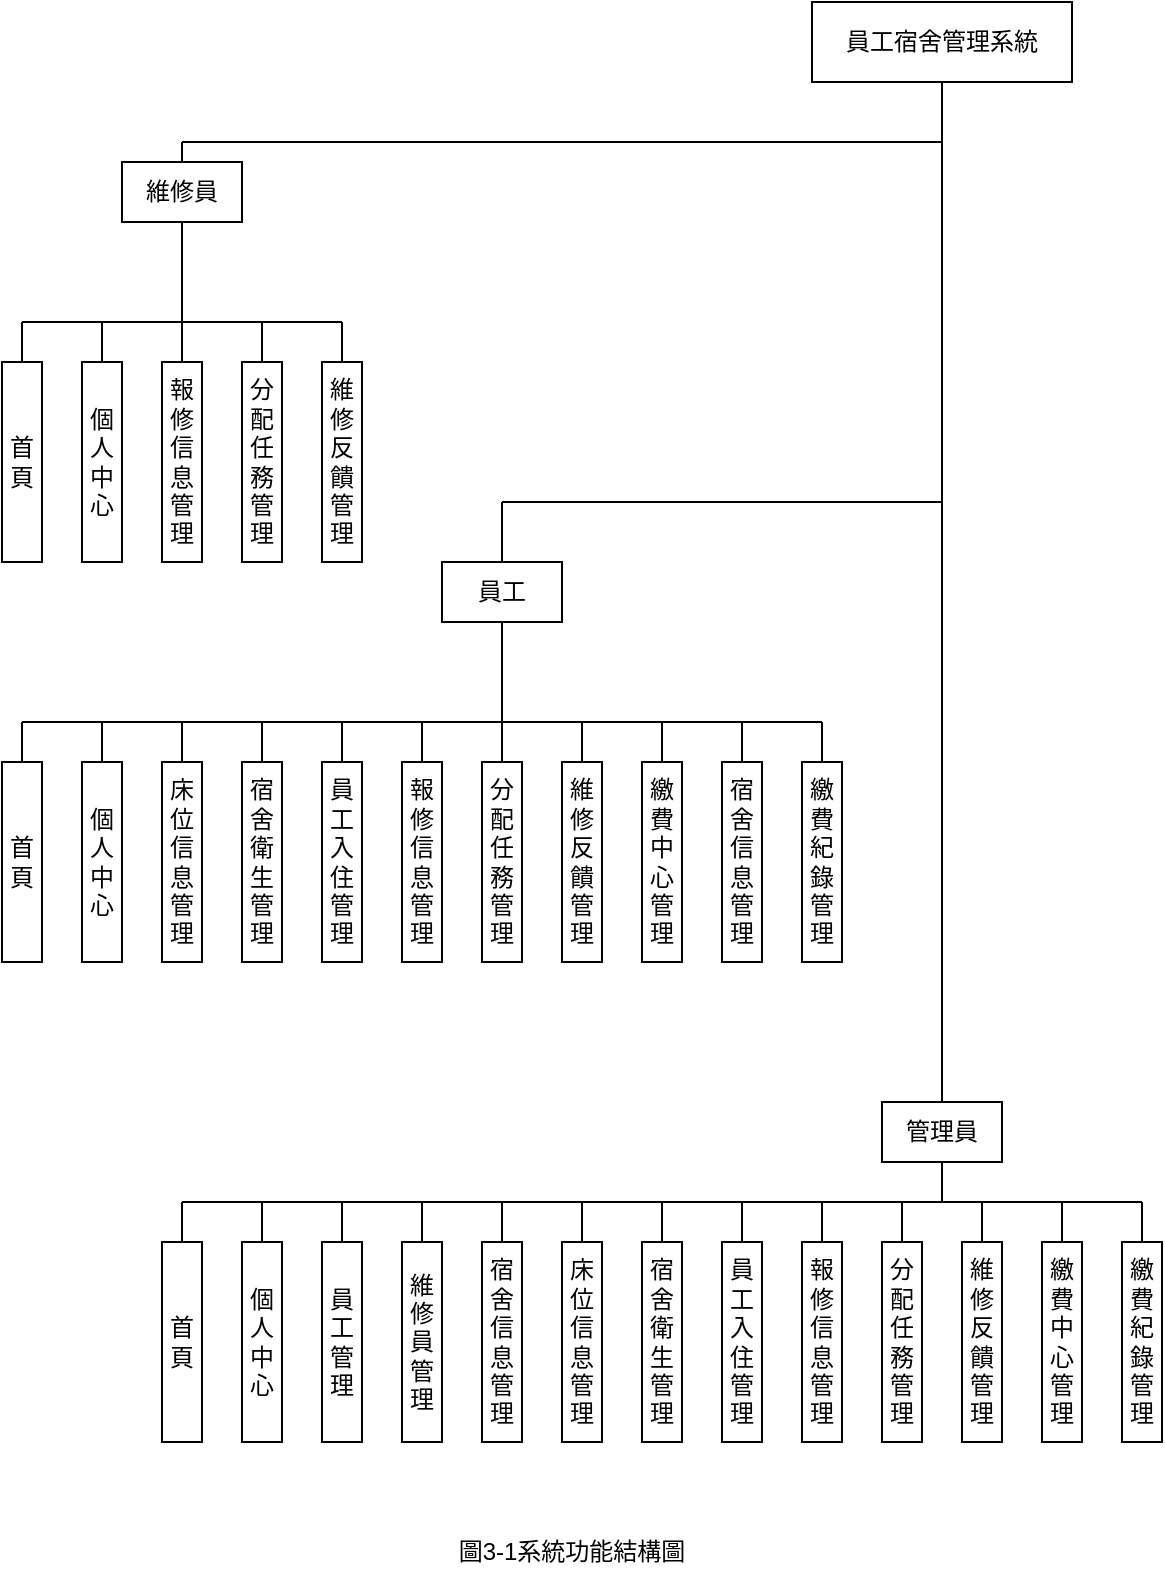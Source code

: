 <mxfile version="22.1.11" type="google">
  <diagram name="第 1 页" id="ajyKD2jMGXxQopqteJ6_">
    <mxGraphModel grid="1" page="1" gridSize="10" guides="1" tooltips="1" connect="1" arrows="1" fold="1" pageScale="1" pageWidth="827" pageHeight="1169" math="0" shadow="0">
      <root>
        <mxCell id="0" />
        <mxCell id="1" parent="0" />
        <mxCell id="vbnZyEim4dT64DX8d5gI-1" value="員工宿舍管理系統" style="rounded=0;whiteSpace=wrap;html=1;" vertex="1" parent="1">
          <mxGeometry x="565" y="10" width="130" height="40" as="geometry" />
        </mxCell>
        <mxCell id="vbnZyEim4dT64DX8d5gI-2" value="維修員" style="rounded=0;whiteSpace=wrap;html=1;" vertex="1" parent="1">
          <mxGeometry x="220" y="90" width="60" height="30" as="geometry" />
        </mxCell>
        <mxCell id="vbnZyEim4dT64DX8d5gI-7" value="員工管理" style="rounded=0;whiteSpace=wrap;html=1;" vertex="1" parent="1">
          <mxGeometry x="320" y="630" width="20" height="100" as="geometry" />
        </mxCell>
        <mxCell id="vbnZyEim4dT64DX8d5gI-8" value="管理員" style="rounded=0;whiteSpace=wrap;html=1;" vertex="1" parent="1">
          <mxGeometry x="600" y="560" width="60" height="30" as="geometry" />
        </mxCell>
        <mxCell id="vbnZyEim4dT64DX8d5gI-9" value="繳費紀錄管理" style="rounded=0;whiteSpace=wrap;html=1;" vertex="1" parent="1">
          <mxGeometry x="560" y="390" width="20" height="100" as="geometry" />
        </mxCell>
        <mxCell id="vbnZyEim4dT64DX8d5gI-10" value="宿舍信息管理" style="rounded=0;whiteSpace=wrap;html=1;" vertex="1" parent="1">
          <mxGeometry x="520" y="390" width="20" height="100" as="geometry" />
        </mxCell>
        <mxCell id="vbnZyEim4dT64DX8d5gI-11" value="繳費中心管理" style="rounded=0;whiteSpace=wrap;html=1;" vertex="1" parent="1">
          <mxGeometry x="480" y="390" width="20" height="100" as="geometry" />
        </mxCell>
        <mxCell id="vbnZyEim4dT64DX8d5gI-12" value="員工入住管理" style="rounded=0;whiteSpace=wrap;html=1;" vertex="1" parent="1">
          <mxGeometry x="320" y="390" width="20" height="100" as="geometry" />
        </mxCell>
        <mxCell id="vbnZyEim4dT64DX8d5gI-14" value="宿舍衛生管理" style="rounded=0;whiteSpace=wrap;html=1;" vertex="1" parent="1">
          <mxGeometry x="280" y="390" width="20" height="100" as="geometry" />
        </mxCell>
        <mxCell id="vbnZyEim4dT64DX8d5gI-15" value="床位信息管理" style="rounded=0;whiteSpace=wrap;html=1;" vertex="1" parent="1">
          <mxGeometry x="240" y="390" width="20" height="100" as="geometry" />
        </mxCell>
        <mxCell id="vbnZyEim4dT64DX8d5gI-16" value="員工" style="rounded=0;whiteSpace=wrap;html=1;" vertex="1" parent="1">
          <mxGeometry x="380" y="290" width="60" height="30" as="geometry" />
        </mxCell>
        <mxCell id="vbnZyEim4dT64DX8d5gI-17" value="維修反饋管理" style="rounded=0;whiteSpace=wrap;html=1;" vertex="1" parent="1">
          <mxGeometry x="320" y="190" width="20" height="100" as="geometry" />
        </mxCell>
        <mxCell id="vbnZyEim4dT64DX8d5gI-18" value="分配任務管理" style="rounded=0;whiteSpace=wrap;html=1;" vertex="1" parent="1">
          <mxGeometry x="280" y="190" width="20" height="100" as="geometry" />
        </mxCell>
        <mxCell id="vbnZyEim4dT64DX8d5gI-19" value="報修信息管理" style="rounded=0;whiteSpace=wrap;html=1;" vertex="1" parent="1">
          <mxGeometry x="240" y="190" width="20" height="100" as="geometry" />
        </mxCell>
        <mxCell id="vbnZyEim4dT64DX8d5gI-20" value="個人中心" style="rounded=0;whiteSpace=wrap;html=1;" vertex="1" parent="1">
          <mxGeometry x="200" y="190" width="20" height="100" as="geometry" />
        </mxCell>
        <mxCell id="vbnZyEim4dT64DX8d5gI-21" value="首頁" style="rounded=0;whiteSpace=wrap;html=1;rotation=0;" vertex="1" parent="1">
          <mxGeometry x="160" y="190" width="20" height="100" as="geometry" />
        </mxCell>
        <mxCell id="vbnZyEim4dT64DX8d5gI-23" value="首頁" style="rounded=0;whiteSpace=wrap;html=1;rotation=0;" vertex="1" parent="1">
          <mxGeometry x="160" y="390" width="20" height="100" as="geometry" />
        </mxCell>
        <mxCell id="vbnZyEim4dT64DX8d5gI-25" value="個人中心" style="rounded=0;whiteSpace=wrap;html=1;" vertex="1" parent="1">
          <mxGeometry x="200" y="390" width="20" height="100" as="geometry" />
        </mxCell>
        <mxCell id="vbnZyEim4dT64DX8d5gI-26" value="報修信息管理" style="rounded=0;whiteSpace=wrap;html=1;" vertex="1" parent="1">
          <mxGeometry x="360" y="390" width="20" height="100" as="geometry" />
        </mxCell>
        <mxCell id="vbnZyEim4dT64DX8d5gI-27" value="分配任務管理" style="rounded=0;whiteSpace=wrap;html=1;" vertex="1" parent="1">
          <mxGeometry x="400" y="390" width="20" height="100" as="geometry" />
        </mxCell>
        <mxCell id="vbnZyEim4dT64DX8d5gI-28" value="維修反饋管理" style="rounded=0;whiteSpace=wrap;html=1;" vertex="1" parent="1">
          <mxGeometry x="440" y="390" width="20" height="100" as="geometry" />
        </mxCell>
        <mxCell id="vbnZyEim4dT64DX8d5gI-29" value="首頁" style="rounded=0;whiteSpace=wrap;html=1;rotation=0;" vertex="1" parent="1">
          <mxGeometry x="240" y="630" width="20" height="100" as="geometry" />
        </mxCell>
        <mxCell id="vbnZyEim4dT64DX8d5gI-30" value="個人中心" style="rounded=0;whiteSpace=wrap;html=1;" vertex="1" parent="1">
          <mxGeometry x="280" y="630" width="20" height="100" as="geometry" />
        </mxCell>
        <mxCell id="vbnZyEim4dT64DX8d5gI-31" value="維修員管理" style="rounded=0;whiteSpace=wrap;html=1;" vertex="1" parent="1">
          <mxGeometry x="360" y="630" width="20" height="100" as="geometry" />
        </mxCell>
        <mxCell id="vbnZyEim4dT64DX8d5gI-32" value="宿舍信息管理" style="rounded=0;whiteSpace=wrap;html=1;" vertex="1" parent="1">
          <mxGeometry x="400" y="630" width="20" height="100" as="geometry" />
        </mxCell>
        <mxCell id="vbnZyEim4dT64DX8d5gI-33" value="床位信息管理" style="rounded=0;whiteSpace=wrap;html=1;" vertex="1" parent="1">
          <mxGeometry x="440" y="630" width="20" height="100" as="geometry" />
        </mxCell>
        <mxCell id="vbnZyEim4dT64DX8d5gI-34" value="宿舍衛生管理" style="rounded=0;whiteSpace=wrap;html=1;" vertex="1" parent="1">
          <mxGeometry x="480" y="630" width="20" height="100" as="geometry" />
        </mxCell>
        <mxCell id="vbnZyEim4dT64DX8d5gI-35" value="員工入住管理" style="rounded=0;whiteSpace=wrap;html=1;" vertex="1" parent="1">
          <mxGeometry x="520" y="630" width="20" height="100" as="geometry" />
        </mxCell>
        <mxCell id="vbnZyEim4dT64DX8d5gI-37" value="報修信息管理" style="rounded=0;whiteSpace=wrap;html=1;" vertex="1" parent="1">
          <mxGeometry x="560" y="630" width="20" height="100" as="geometry" />
        </mxCell>
        <mxCell id="vbnZyEim4dT64DX8d5gI-38" value="分配任務管理" style="rounded=0;whiteSpace=wrap;html=1;" vertex="1" parent="1">
          <mxGeometry x="600" y="630" width="20" height="100" as="geometry" />
        </mxCell>
        <mxCell id="vbnZyEim4dT64DX8d5gI-39" value="維修反饋管理" style="rounded=0;whiteSpace=wrap;html=1;" vertex="1" parent="1">
          <mxGeometry x="640" y="630" width="20" height="100" as="geometry" />
        </mxCell>
        <mxCell id="vbnZyEim4dT64DX8d5gI-40" value="繳費中心管理" style="rounded=0;whiteSpace=wrap;html=1;" vertex="1" parent="1">
          <mxGeometry x="680" y="630" width="20" height="100" as="geometry" />
        </mxCell>
        <mxCell id="vbnZyEim4dT64DX8d5gI-41" value="繳費紀錄管理" style="rounded=0;whiteSpace=wrap;html=1;" vertex="1" parent="1">
          <mxGeometry x="720" y="630" width="20" height="100" as="geometry" />
        </mxCell>
        <mxCell id="vbnZyEim4dT64DX8d5gI-44" value="" style="endArrow=none;html=1;rounded=0;entryX=0.5;entryY=1;entryDx=0;entryDy=0;" edge="1" parent="1" source="vbnZyEim4dT64DX8d5gI-19" target="vbnZyEim4dT64DX8d5gI-2">
          <mxGeometry width="50" height="50" relative="1" as="geometry">
            <mxPoint x="340" y="220" as="sourcePoint" />
            <mxPoint x="270" y="150" as="targetPoint" />
          </mxGeometry>
        </mxCell>
        <mxCell id="vbnZyEim4dT64DX8d5gI-45" value="" style="endArrow=none;html=1;rounded=0;entryX=0.5;entryY=0;entryDx=0;entryDy=0;" edge="1" parent="1" target="vbnZyEim4dT64DX8d5gI-21">
          <mxGeometry width="50" height="50" relative="1" as="geometry">
            <mxPoint x="170" y="170" as="sourcePoint" />
            <mxPoint x="390" y="170" as="targetPoint" />
          </mxGeometry>
        </mxCell>
        <mxCell id="vbnZyEim4dT64DX8d5gI-46" value="" style="endArrow=none;html=1;rounded=0;" edge="1" parent="1">
          <mxGeometry width="50" height="50" relative="1" as="geometry">
            <mxPoint x="170" y="170" as="sourcePoint" />
            <mxPoint x="330" y="170" as="targetPoint" />
          </mxGeometry>
        </mxCell>
        <mxCell id="vbnZyEim4dT64DX8d5gI-47" value="" style="endArrow=none;html=1;rounded=0;" edge="1" parent="1" source="vbnZyEim4dT64DX8d5gI-17">
          <mxGeometry width="50" height="50" relative="1" as="geometry">
            <mxPoint x="310" y="200" as="sourcePoint" />
            <mxPoint x="330" y="170" as="targetPoint" />
          </mxGeometry>
        </mxCell>
        <mxCell id="vbnZyEim4dT64DX8d5gI-48" value="" style="endArrow=none;html=1;rounded=0;exitX=0.5;exitY=0;exitDx=0;exitDy=0;" edge="1" parent="1" source="vbnZyEim4dT64DX8d5gI-18">
          <mxGeometry width="50" height="50" relative="1" as="geometry">
            <mxPoint x="310" y="200" as="sourcePoint" />
            <mxPoint x="290" y="170" as="targetPoint" />
          </mxGeometry>
        </mxCell>
        <mxCell id="vbnZyEim4dT64DX8d5gI-49" value="" style="endArrow=none;html=1;rounded=0;exitX=0.5;exitY=0;exitDx=0;exitDy=0;" edge="1" parent="1" source="vbnZyEim4dT64DX8d5gI-20">
          <mxGeometry width="50" height="50" relative="1" as="geometry">
            <mxPoint x="310" y="200" as="sourcePoint" />
            <mxPoint x="210" y="170" as="targetPoint" />
          </mxGeometry>
        </mxCell>
        <mxCell id="vbnZyEim4dT64DX8d5gI-50" value="" style="endArrow=none;html=1;rounded=0;exitX=0.5;exitY=1;exitDx=0;exitDy=0;entryX=0.5;entryY=0;entryDx=0;entryDy=0;" edge="1" parent="1" source="vbnZyEim4dT64DX8d5gI-16" target="vbnZyEim4dT64DX8d5gI-27">
          <mxGeometry width="50" height="50" relative="1" as="geometry">
            <mxPoint x="460" y="320" as="sourcePoint" />
            <mxPoint x="510" y="270" as="targetPoint" />
          </mxGeometry>
        </mxCell>
        <mxCell id="vbnZyEim4dT64DX8d5gI-51" value="" style="endArrow=none;html=1;rounded=0;exitX=0.5;exitY=0;exitDx=0;exitDy=0;" edge="1" parent="1" source="vbnZyEim4dT64DX8d5gI-23">
          <mxGeometry width="50" height="50" relative="1" as="geometry">
            <mxPoint x="380" y="420" as="sourcePoint" />
            <mxPoint x="170" y="370" as="targetPoint" />
          </mxGeometry>
        </mxCell>
        <mxCell id="vbnZyEim4dT64DX8d5gI-52" value="" style="endArrow=none;html=1;rounded=0;" edge="1" parent="1">
          <mxGeometry width="50" height="50" relative="1" as="geometry">
            <mxPoint x="170" y="370" as="sourcePoint" />
            <mxPoint x="570" y="370" as="targetPoint" />
          </mxGeometry>
        </mxCell>
        <mxCell id="vbnZyEim4dT64DX8d5gI-53" value="" style="endArrow=none;html=1;rounded=0;exitX=0.5;exitY=0;exitDx=0;exitDy=0;" edge="1" parent="1" source="vbnZyEim4dT64DX8d5gI-9">
          <mxGeometry width="50" height="50" relative="1" as="geometry">
            <mxPoint x="380" y="420" as="sourcePoint" />
            <mxPoint x="570" y="370" as="targetPoint" />
          </mxGeometry>
        </mxCell>
        <mxCell id="vbnZyEim4dT64DX8d5gI-55" value="" style="endArrow=none;html=1;rounded=0;exitX=0.5;exitY=0;exitDx=0;exitDy=0;" edge="1" parent="1" source="vbnZyEim4dT64DX8d5gI-10">
          <mxGeometry width="50" height="50" relative="1" as="geometry">
            <mxPoint x="380" y="420" as="sourcePoint" />
            <mxPoint x="530" y="370" as="targetPoint" />
          </mxGeometry>
        </mxCell>
        <mxCell id="vbnZyEim4dT64DX8d5gI-56" value="" style="endArrow=none;html=1;rounded=0;exitX=0.5;exitY=0;exitDx=0;exitDy=0;" edge="1" parent="1" source="vbnZyEim4dT64DX8d5gI-11">
          <mxGeometry width="50" height="50" relative="1" as="geometry">
            <mxPoint x="380" y="420" as="sourcePoint" />
            <mxPoint x="490" y="370" as="targetPoint" />
          </mxGeometry>
        </mxCell>
        <mxCell id="vbnZyEim4dT64DX8d5gI-57" value="" style="endArrow=none;html=1;rounded=0;exitX=0.5;exitY=0;exitDx=0;exitDy=0;" edge="1" parent="1" source="vbnZyEim4dT64DX8d5gI-28">
          <mxGeometry width="50" height="50" relative="1" as="geometry">
            <mxPoint x="380" y="420" as="sourcePoint" />
            <mxPoint x="450" y="370" as="targetPoint" />
          </mxGeometry>
        </mxCell>
        <mxCell id="vbnZyEim4dT64DX8d5gI-58" value="" style="endArrow=none;html=1;rounded=0;" edge="1" parent="1">
          <mxGeometry width="50" height="50" relative="1" as="geometry">
            <mxPoint x="370" y="390" as="sourcePoint" />
            <mxPoint x="370" y="370" as="targetPoint" />
          </mxGeometry>
        </mxCell>
        <mxCell id="vbnZyEim4dT64DX8d5gI-59" value="" style="endArrow=none;html=1;rounded=0;exitX=0.5;exitY=0;exitDx=0;exitDy=0;" edge="1" parent="1" source="vbnZyEim4dT64DX8d5gI-12">
          <mxGeometry width="50" height="50" relative="1" as="geometry">
            <mxPoint x="380" y="420" as="sourcePoint" />
            <mxPoint x="330" y="370" as="targetPoint" />
          </mxGeometry>
        </mxCell>
        <mxCell id="vbnZyEim4dT64DX8d5gI-60" value="" style="endArrow=none;html=1;rounded=0;exitX=0.5;exitY=0;exitDx=0;exitDy=0;" edge="1" parent="1" source="vbnZyEim4dT64DX8d5gI-14">
          <mxGeometry width="50" height="50" relative="1" as="geometry">
            <mxPoint x="380" y="420" as="sourcePoint" />
            <mxPoint x="290" y="370" as="targetPoint" />
          </mxGeometry>
        </mxCell>
        <mxCell id="vbnZyEim4dT64DX8d5gI-61" value="" style="endArrow=none;html=1;rounded=0;exitX=0.5;exitY=0;exitDx=0;exitDy=0;" edge="1" parent="1" source="vbnZyEim4dT64DX8d5gI-15">
          <mxGeometry width="50" height="50" relative="1" as="geometry">
            <mxPoint x="380" y="420" as="sourcePoint" />
            <mxPoint x="250" y="370" as="targetPoint" />
          </mxGeometry>
        </mxCell>
        <mxCell id="vbnZyEim4dT64DX8d5gI-62" value="" style="endArrow=none;html=1;rounded=0;exitX=0.5;exitY=0;exitDx=0;exitDy=0;" edge="1" parent="1" source="vbnZyEim4dT64DX8d5gI-25">
          <mxGeometry width="50" height="50" relative="1" as="geometry">
            <mxPoint x="380" y="420" as="sourcePoint" />
            <mxPoint x="210" y="370" as="targetPoint" />
          </mxGeometry>
        </mxCell>
        <mxCell id="vbnZyEim4dT64DX8d5gI-63" value="" style="endArrow=none;html=1;rounded=0;entryX=0.5;entryY=1;entryDx=0;entryDy=0;" edge="1" parent="1" target="vbnZyEim4dT64DX8d5gI-8">
          <mxGeometry width="50" height="50" relative="1" as="geometry">
            <mxPoint x="630" y="610" as="sourcePoint" />
            <mxPoint x="580" y="600" as="targetPoint" />
          </mxGeometry>
        </mxCell>
        <mxCell id="vbnZyEim4dT64DX8d5gI-64" value="" style="endArrow=none;html=1;rounded=0;exitX=0.5;exitY=0;exitDx=0;exitDy=0;" edge="1" parent="1" source="vbnZyEim4dT64DX8d5gI-29">
          <mxGeometry width="50" height="50" relative="1" as="geometry">
            <mxPoint x="530" y="650" as="sourcePoint" />
            <mxPoint x="250" y="610" as="targetPoint" />
          </mxGeometry>
        </mxCell>
        <mxCell id="vbnZyEim4dT64DX8d5gI-65" value="" style="endArrow=none;html=1;rounded=0;" edge="1" parent="1">
          <mxGeometry width="50" height="50" relative="1" as="geometry">
            <mxPoint x="250" y="610" as="sourcePoint" />
            <mxPoint x="730" y="610" as="targetPoint" />
          </mxGeometry>
        </mxCell>
        <mxCell id="vbnZyEim4dT64DX8d5gI-66" value="" style="endArrow=none;html=1;rounded=0;" edge="1" parent="1" source="vbnZyEim4dT64DX8d5gI-41">
          <mxGeometry width="50" height="50" relative="1" as="geometry">
            <mxPoint x="530" y="650" as="sourcePoint" />
            <mxPoint x="730" y="610" as="targetPoint" />
          </mxGeometry>
        </mxCell>
        <mxCell id="vbnZyEim4dT64DX8d5gI-67" value="" style="endArrow=none;html=1;rounded=0;exitX=0.5;exitY=0;exitDx=0;exitDy=0;" edge="1" parent="1" source="vbnZyEim4dT64DX8d5gI-37">
          <mxGeometry width="50" height="50" relative="1" as="geometry">
            <mxPoint x="510" y="660" as="sourcePoint" />
            <mxPoint x="570" y="610" as="targetPoint" />
          </mxGeometry>
        </mxCell>
        <mxCell id="vbnZyEim4dT64DX8d5gI-68" value="" style="endArrow=none;html=1;rounded=0;exitX=0.5;exitY=0;exitDx=0;exitDy=0;" edge="1" parent="1" source="vbnZyEim4dT64DX8d5gI-35">
          <mxGeometry width="50" height="50" relative="1" as="geometry">
            <mxPoint x="510" y="660" as="sourcePoint" />
            <mxPoint x="530" y="610" as="targetPoint" />
          </mxGeometry>
        </mxCell>
        <mxCell id="vbnZyEim4dT64DX8d5gI-69" value="" style="endArrow=none;html=1;rounded=0;exitX=0.5;exitY=0;exitDx=0;exitDy=0;" edge="1" parent="1" source="vbnZyEim4dT64DX8d5gI-34">
          <mxGeometry width="50" height="50" relative="1" as="geometry">
            <mxPoint x="510" y="660" as="sourcePoint" />
            <mxPoint x="490" y="610" as="targetPoint" />
          </mxGeometry>
        </mxCell>
        <mxCell id="vbnZyEim4dT64DX8d5gI-70" value="" style="endArrow=none;html=1;rounded=0;exitX=0.5;exitY=0;exitDx=0;exitDy=0;" edge="1" parent="1" source="vbnZyEim4dT64DX8d5gI-33">
          <mxGeometry width="50" height="50" relative="1" as="geometry">
            <mxPoint x="510" y="660" as="sourcePoint" />
            <mxPoint x="450" y="610" as="targetPoint" />
          </mxGeometry>
        </mxCell>
        <mxCell id="vbnZyEim4dT64DX8d5gI-71" value="" style="endArrow=none;html=1;rounded=0;exitX=0.5;exitY=0;exitDx=0;exitDy=0;" edge="1" parent="1" source="vbnZyEim4dT64DX8d5gI-32">
          <mxGeometry width="50" height="50" relative="1" as="geometry">
            <mxPoint x="510" y="660" as="sourcePoint" />
            <mxPoint x="410" y="610" as="targetPoint" />
          </mxGeometry>
        </mxCell>
        <mxCell id="vbnZyEim4dT64DX8d5gI-72" value="" style="endArrow=none;html=1;rounded=0;exitX=0.5;exitY=0;exitDx=0;exitDy=0;" edge="1" parent="1" source="vbnZyEim4dT64DX8d5gI-31">
          <mxGeometry width="50" height="50" relative="1" as="geometry">
            <mxPoint x="510" y="660" as="sourcePoint" />
            <mxPoint x="370" y="610" as="targetPoint" />
          </mxGeometry>
        </mxCell>
        <mxCell id="vbnZyEim4dT64DX8d5gI-73" value="" style="endArrow=none;html=1;rounded=0;exitX=0.5;exitY=0;exitDx=0;exitDy=0;" edge="1" parent="1" source="vbnZyEim4dT64DX8d5gI-7">
          <mxGeometry width="50" height="50" relative="1" as="geometry">
            <mxPoint x="510" y="660" as="sourcePoint" />
            <mxPoint x="330" y="610" as="targetPoint" />
          </mxGeometry>
        </mxCell>
        <mxCell id="vbnZyEim4dT64DX8d5gI-74" value="" style="endArrow=none;html=1;rounded=0;exitX=0.5;exitY=0;exitDx=0;exitDy=0;" edge="1" parent="1" source="vbnZyEim4dT64DX8d5gI-30">
          <mxGeometry width="50" height="50" relative="1" as="geometry">
            <mxPoint x="510" y="660" as="sourcePoint" />
            <mxPoint x="290" y="610" as="targetPoint" />
          </mxGeometry>
        </mxCell>
        <mxCell id="vbnZyEim4dT64DX8d5gI-75" value="" style="endArrow=none;html=1;rounded=0;exitX=0.5;exitY=0;exitDx=0;exitDy=0;" edge="1" parent="1" source="vbnZyEim4dT64DX8d5gI-40">
          <mxGeometry width="50" height="50" relative="1" as="geometry">
            <mxPoint x="510" y="660" as="sourcePoint" />
            <mxPoint x="690" y="610" as="targetPoint" />
          </mxGeometry>
        </mxCell>
        <mxCell id="vbnZyEim4dT64DX8d5gI-76" value="" style="endArrow=none;html=1;rounded=0;exitX=0.5;exitY=0;exitDx=0;exitDy=0;" edge="1" parent="1" source="vbnZyEim4dT64DX8d5gI-39">
          <mxGeometry width="50" height="50" relative="1" as="geometry">
            <mxPoint x="510" y="660" as="sourcePoint" />
            <mxPoint x="650" y="610" as="targetPoint" />
          </mxGeometry>
        </mxCell>
        <mxCell id="vbnZyEim4dT64DX8d5gI-77" value="" style="endArrow=none;html=1;rounded=0;exitX=0.5;exitY=0;exitDx=0;exitDy=0;" edge="1" parent="1" source="vbnZyEim4dT64DX8d5gI-38">
          <mxGeometry width="50" height="50" relative="1" as="geometry">
            <mxPoint x="635" y="630" as="sourcePoint" />
            <mxPoint x="610" y="610" as="targetPoint" />
          </mxGeometry>
        </mxCell>
        <mxCell id="vbnZyEim4dT64DX8d5gI-78" value="" style="endArrow=none;html=1;rounded=0;entryX=0.5;entryY=1;entryDx=0;entryDy=0;exitX=0.5;exitY=0;exitDx=0;exitDy=0;" edge="1" parent="1" source="vbnZyEim4dT64DX8d5gI-8" target="vbnZyEim4dT64DX8d5gI-1">
          <mxGeometry width="50" height="50" relative="1" as="geometry">
            <mxPoint x="370" y="310" as="sourcePoint" />
            <mxPoint x="420" y="260" as="targetPoint" />
          </mxGeometry>
        </mxCell>
        <mxCell id="vbnZyEim4dT64DX8d5gI-79" value="" style="endArrow=none;html=1;rounded=0;exitX=0.5;exitY=0;exitDx=0;exitDy=0;" edge="1" parent="1" source="vbnZyEim4dT64DX8d5gI-2">
          <mxGeometry width="50" height="50" relative="1" as="geometry">
            <mxPoint x="364" y="220" as="sourcePoint" />
            <mxPoint x="250" y="80" as="targetPoint" />
          </mxGeometry>
        </mxCell>
        <mxCell id="vbnZyEim4dT64DX8d5gI-80" value="" style="endArrow=none;html=1;rounded=0;" edge="1" parent="1">
          <mxGeometry width="50" height="50" relative="1" as="geometry">
            <mxPoint x="250" y="80" as="sourcePoint" />
            <mxPoint x="630" y="80" as="targetPoint" />
          </mxGeometry>
        </mxCell>
        <mxCell id="vbnZyEim4dT64DX8d5gI-81" value="" style="endArrow=none;html=1;rounded=0;" edge="1" parent="1">
          <mxGeometry width="50" height="50" relative="1" as="geometry">
            <mxPoint x="410" y="260" as="sourcePoint" />
            <mxPoint x="630" y="260" as="targetPoint" />
          </mxGeometry>
        </mxCell>
        <mxCell id="vbnZyEim4dT64DX8d5gI-82" value="" style="endArrow=none;html=1;rounded=0;exitX=0.5;exitY=0;exitDx=0;exitDy=0;" edge="1" parent="1" source="vbnZyEim4dT64DX8d5gI-16">
          <mxGeometry width="50" height="50" relative="1" as="geometry">
            <mxPoint x="404" y="290" as="sourcePoint" />
            <mxPoint x="410" y="260" as="targetPoint" />
          </mxGeometry>
        </mxCell>
        <mxCell id="vbnZyEim4dT64DX8d5gI-84" value="圖3-1系統功能結構圖" style="text;html=1;strokeColor=none;fillColor=none;align=center;verticalAlign=middle;whiteSpace=wrap;rounded=0;" vertex="1" parent="1">
          <mxGeometry x="380" y="770" width="130" height="30" as="geometry" />
        </mxCell>
      </root>
    </mxGraphModel>
  </diagram>
</mxfile>
